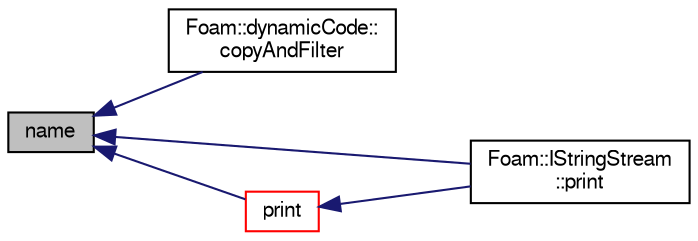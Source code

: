 digraph "name"
{
  bgcolor="transparent";
  edge [fontname="FreeSans",fontsize="10",labelfontname="FreeSans",labelfontsize="10"];
  node [fontname="FreeSans",fontsize="10",shape=record];
  rankdir="LR";
  Node1 [label="name",height=0.2,width=0.4,color="black", fillcolor="grey75", style="filled" fontcolor="black"];
  Node1 -> Node2 [dir="back",color="midnightblue",fontsize="10",style="solid",fontname="FreeSans"];
  Node2 [label="Foam::dynamicCode::\lcopyAndFilter",height=0.2,width=0.4,color="black",URL="$a00573.html#a1c5c6c6385cd29521ecf0305e3db8448",tooltip="Copy lines while expanding variables. "];
  Node1 -> Node3 [dir="back",color="midnightblue",fontsize="10",style="solid",fontname="FreeSans"];
  Node3 [label="Foam::IStringStream\l::print",height=0.2,width=0.4,color="black",URL="$a01163.html#a396408e517abe1f8cae9d2844a18ad1e",tooltip="Print description to Ostream. "];
  Node1 -> Node4 [dir="back",color="midnightblue",fontsize="10",style="solid",fontname="FreeSans"];
  Node4 [label="print",height=0.2,width=0.4,color="red",URL="$a01161.html#a396408e517abe1f8cae9d2844a18ad1e",tooltip="Print description of IOstream to Ostream. "];
  Node4 -> Node3 [dir="back",color="midnightblue",fontsize="10",style="solid",fontname="FreeSans"];
}
